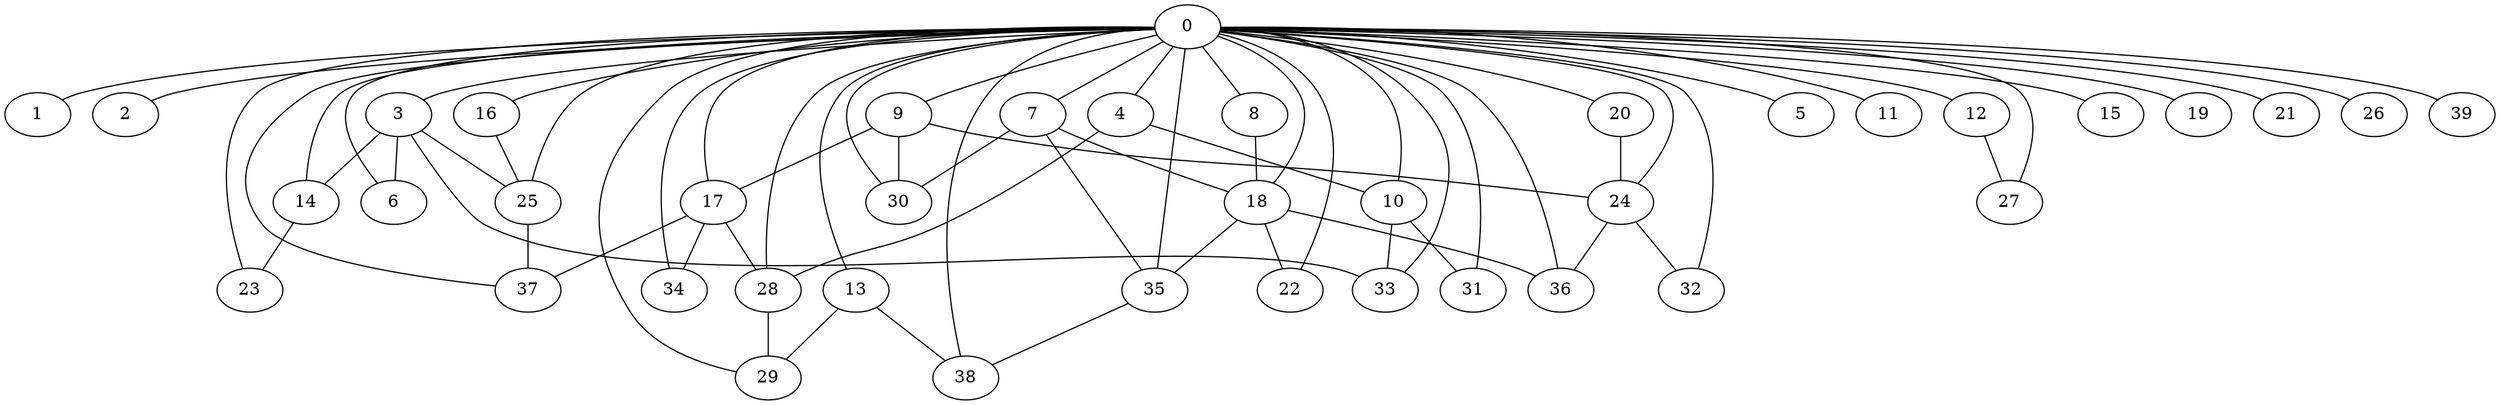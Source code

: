 
graph graphname {
    0 -- 1
0 -- 2
0 -- 3
0 -- 4
0 -- 5
0 -- 6
0 -- 7
0 -- 8
0 -- 9
0 -- 10
0 -- 11
0 -- 12
0 -- 13
0 -- 14
0 -- 15
0 -- 16
0 -- 17
0 -- 18
0 -- 19
0 -- 20
0 -- 21
0 -- 22
0 -- 23
0 -- 24
0 -- 25
0 -- 26
0 -- 27
0 -- 28
0 -- 29
0 -- 30
0 -- 31
0 -- 32
0 -- 33
0 -- 34
0 -- 35
0 -- 36
0 -- 37
0 -- 38
0 -- 39
3 -- 25
3 -- 14
3 -- 6
3 -- 33
4 -- 10
4 -- 28
7 -- 18
7 -- 35
7 -- 30
8 -- 18
9 -- 17
9 -- 24
9 -- 30
10 -- 31
10 -- 33
12 -- 27
13 -- 29
13 -- 38
14 -- 23
16 -- 25
17 -- 34
17 -- 37
17 -- 28
18 -- 22
18 -- 35
18 -- 36
20 -- 24
24 -- 36
24 -- 32
25 -- 37
28 -- 29
35 -- 38

}
